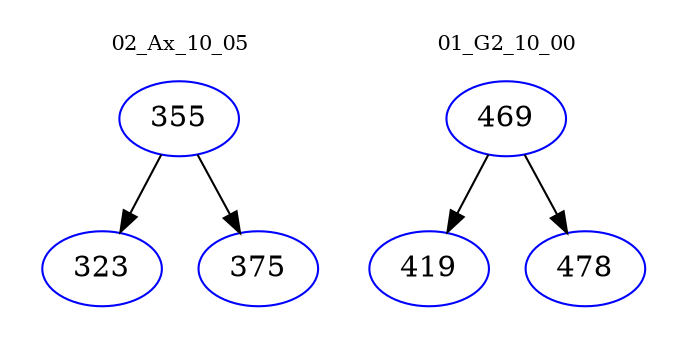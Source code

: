 digraph{
subgraph cluster_0 {
color = white
label = "02_Ax_10_05";
fontsize=10;
T0_355 [label="355", color="blue"]
T0_355 -> T0_323 [color="black"]
T0_323 [label="323", color="blue"]
T0_355 -> T0_375 [color="black"]
T0_375 [label="375", color="blue"]
}
subgraph cluster_1 {
color = white
label = "01_G2_10_00";
fontsize=10;
T1_469 [label="469", color="blue"]
T1_469 -> T1_419 [color="black"]
T1_419 [label="419", color="blue"]
T1_469 -> T1_478 [color="black"]
T1_478 [label="478", color="blue"]
}
}
